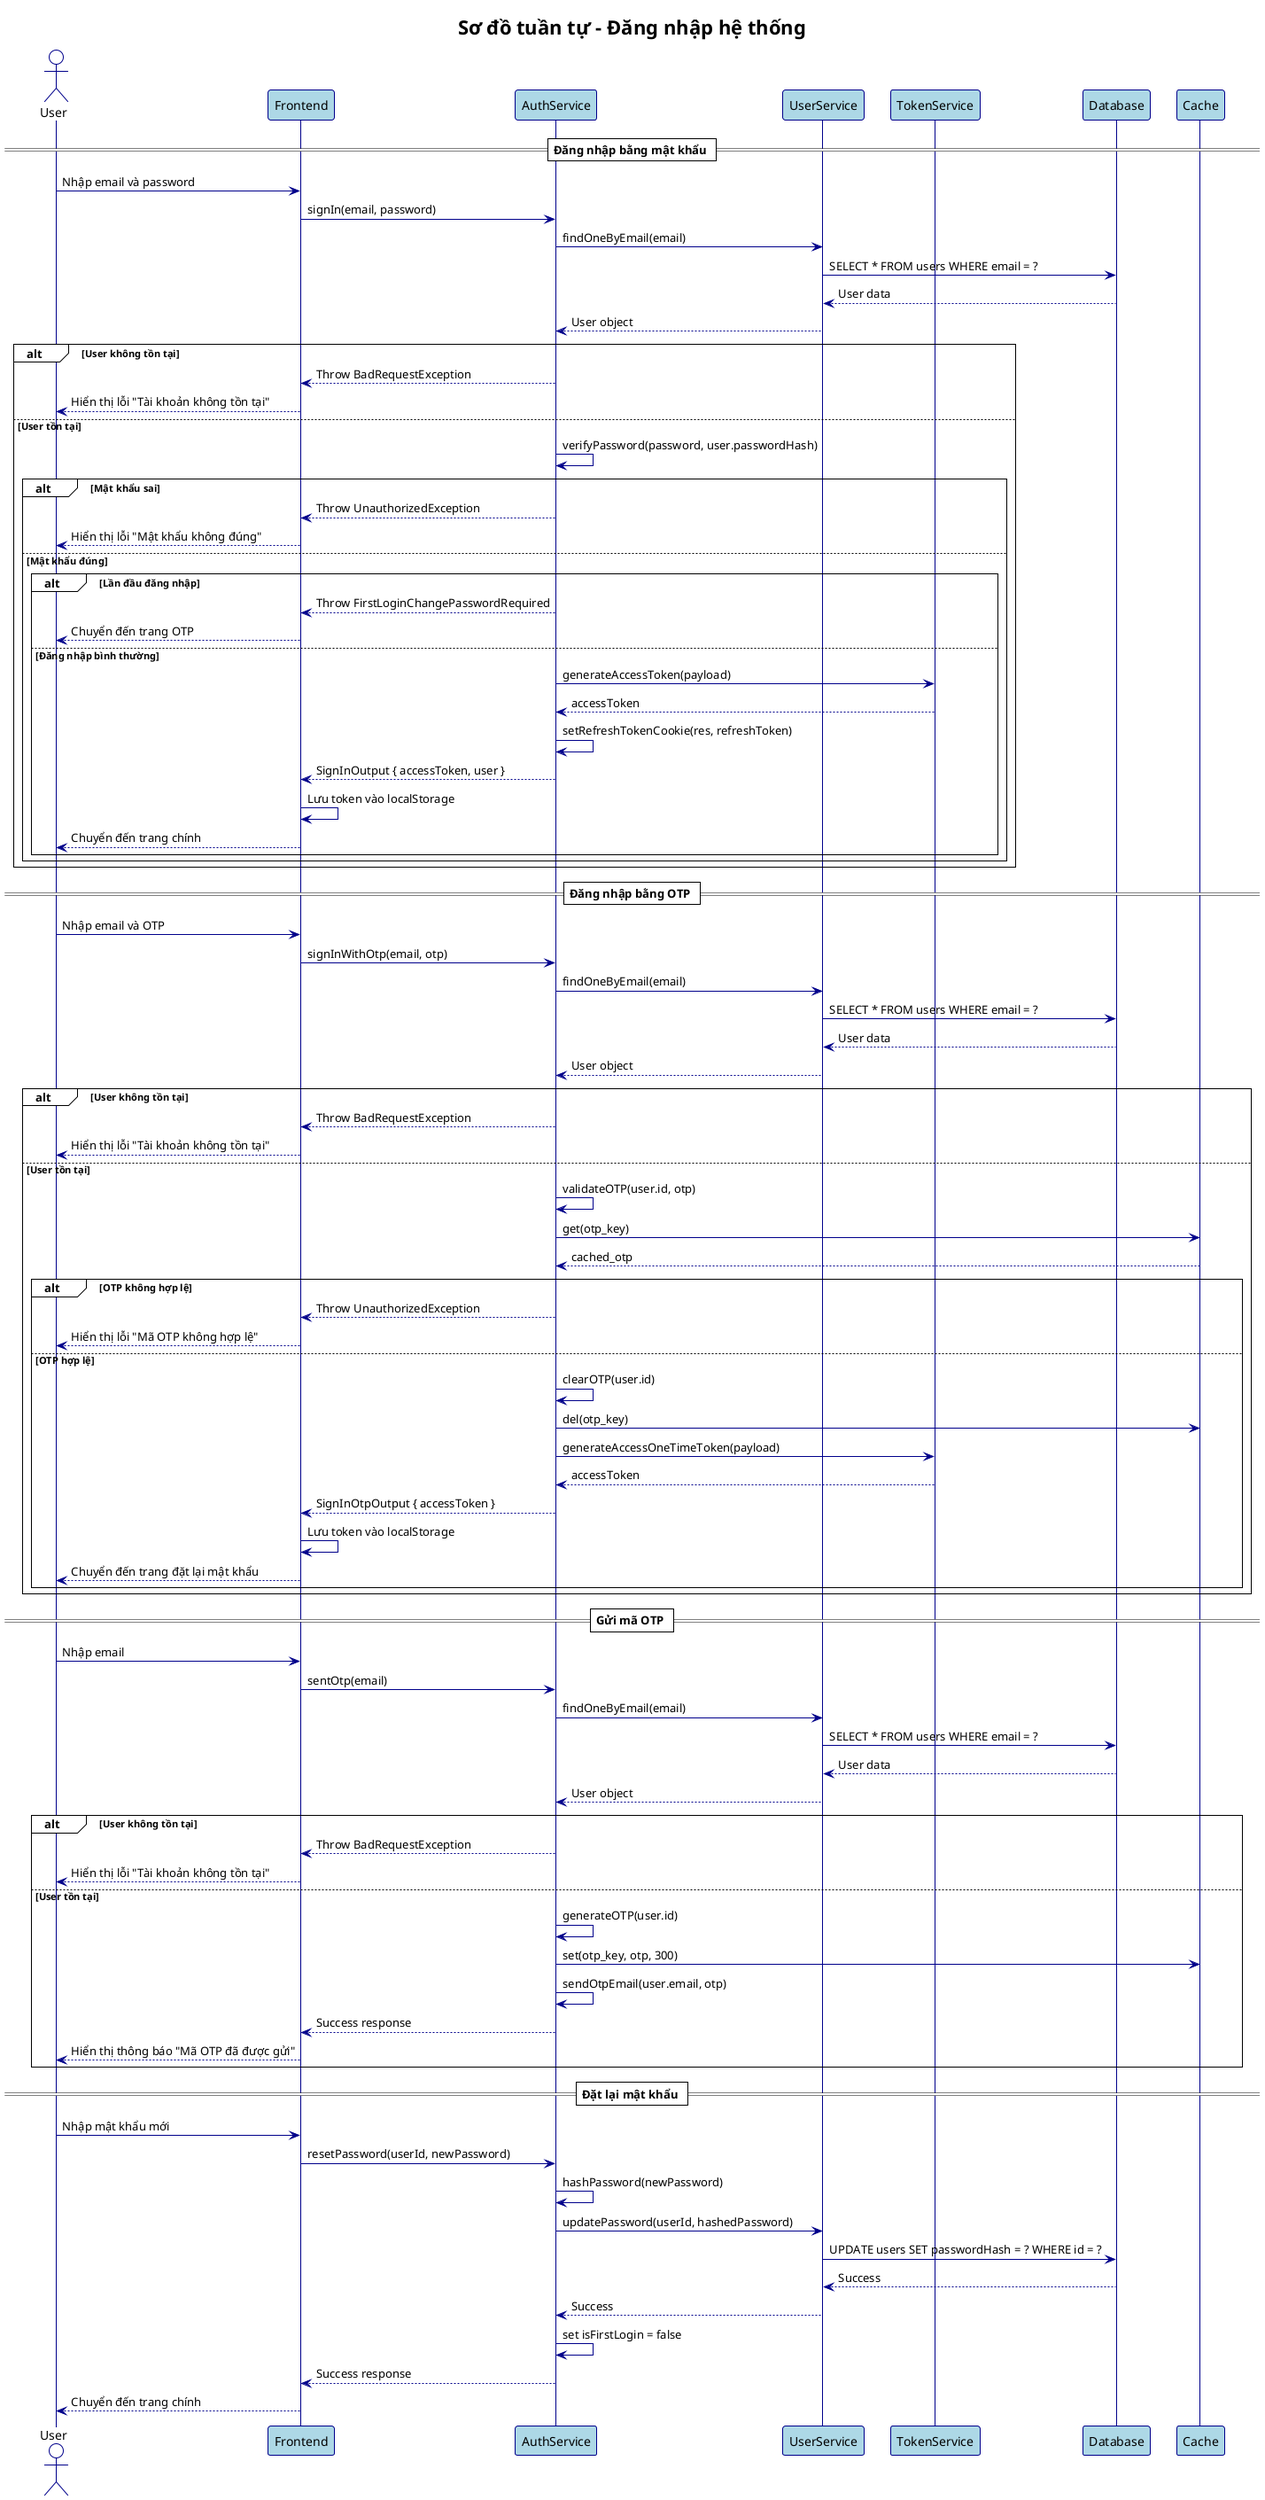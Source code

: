 @startuml Authentication_Sequence_Diagram

!theme plain
skinparam sequence {
    ArrowColor DarkBlue
    ActorBorderColor DarkBlue
    LifeLineBorderColor DarkBlue
    LifeLineBackgroundColor LightBlue
    ParticipantBorderColor DarkBlue
    ParticipantBackgroundColor LightBlue
}

title Sơ đồ tuần tự - Đăng nhập hệ thống

actor "User" as U
participant "Frontend" as F
participant "AuthService" as AS
participant "UserService" as US
participant "TokenService" as TS
participant "Database" as DB
participant "Cache" as C

== Đăng nhập bằng mật khẩu ==

U -> F: Nhập email và password
F -> AS: signIn(email, password)
AS -> US: findOneByEmail(email)
US -> DB: SELECT * FROM users WHERE email = ?
DB --> US: User data
US --> AS: User object

alt User không tồn tại
    AS --> F: Throw BadRequestException
    F --> U: Hiển thị lỗi "Tài khoản không tồn tại"
else User tồn tại
    AS -> AS: verifyPassword(password, user.passwordHash)
    
    alt Mật khẩu sai
        AS --> F: Throw UnauthorizedException
        F --> U: Hiển thị lỗi "Mật khẩu không đúng"
    else Mật khẩu đúng
        alt Lần đầu đăng nhập
            AS --> F: Throw FirstLoginChangePasswordRequired
            F --> U: Chuyển đến trang OTP
        else Đăng nhập bình thường
            AS -> TS: generateAccessToken(payload)
            TS --> AS: accessToken
            AS -> AS: setRefreshTokenCookie(res, refreshToken)
            AS --> F: SignInOutput { accessToken, user }
            F -> F: Lưu token vào localStorage
            F --> U: Chuyển đến trang chính
        end
    end
end

== Đăng nhập bằng OTP ==

U -> F: Nhập email và OTP
F -> AS: signInWithOtp(email, otp)
AS -> US: findOneByEmail(email)
US -> DB: SELECT * FROM users WHERE email = ?
DB --> US: User data
US --> AS: User object

alt User không tồn tại
    AS --> F: Throw BadRequestException
    F --> U: Hiển thị lỗi "Tài khoản không tồn tại"
else User tồn tại
    AS -> AS: validateOTP(user.id, otp)
    AS -> C: get(otp_key)
    C --> AS: cached_otp
    
    alt OTP không hợp lệ
        AS --> F: Throw UnauthorizedException
        F --> U: Hiển thị lỗi "Mã OTP không hợp lệ"
    else OTP hợp lệ
        AS -> AS: clearOTP(user.id)
        AS -> C: del(otp_key)
        AS -> TS: generateAccessOneTimeToken(payload)
        TS --> AS: accessToken
        AS --> F: SignInOtpOutput { accessToken }
        F -> F: Lưu token vào localStorage
        F --> U: Chuyển đến trang đặt lại mật khẩu
    end
end

== Gửi mã OTP ==

U -> F: Nhập email
F -> AS: sentOtp(email)
AS -> US: findOneByEmail(email)
US -> DB: SELECT * FROM users WHERE email = ?
DB --> US: User data
US --> AS: User object

alt User không tồn tại
    AS --> F: Throw BadRequestException
    F --> U: Hiển thị lỗi "Tài khoản không tồn tại"
else User tồn tại
    AS -> AS: generateOTP(user.id)
    AS -> C: set(otp_key, otp, 300)
    AS -> AS: sendOtpEmail(user.email, otp)
    AS --> F: Success response
    F --> U: Hiển thị thông báo "Mã OTP đã được gửi"
end

== Đặt lại mật khẩu ==

U -> F: Nhập mật khẩu mới
F -> AS: resetPassword(userId, newPassword)
AS -> AS: hashPassword(newPassword)
AS -> US: updatePassword(userId, hashedPassword)
US -> DB: UPDATE users SET passwordHash = ? WHERE id = ?
DB --> US: Success
US --> AS: Success
AS -> AS: set isFirstLogin = false
AS --> F: Success response
F --> U: Chuyển đến trang chính

@enduml
